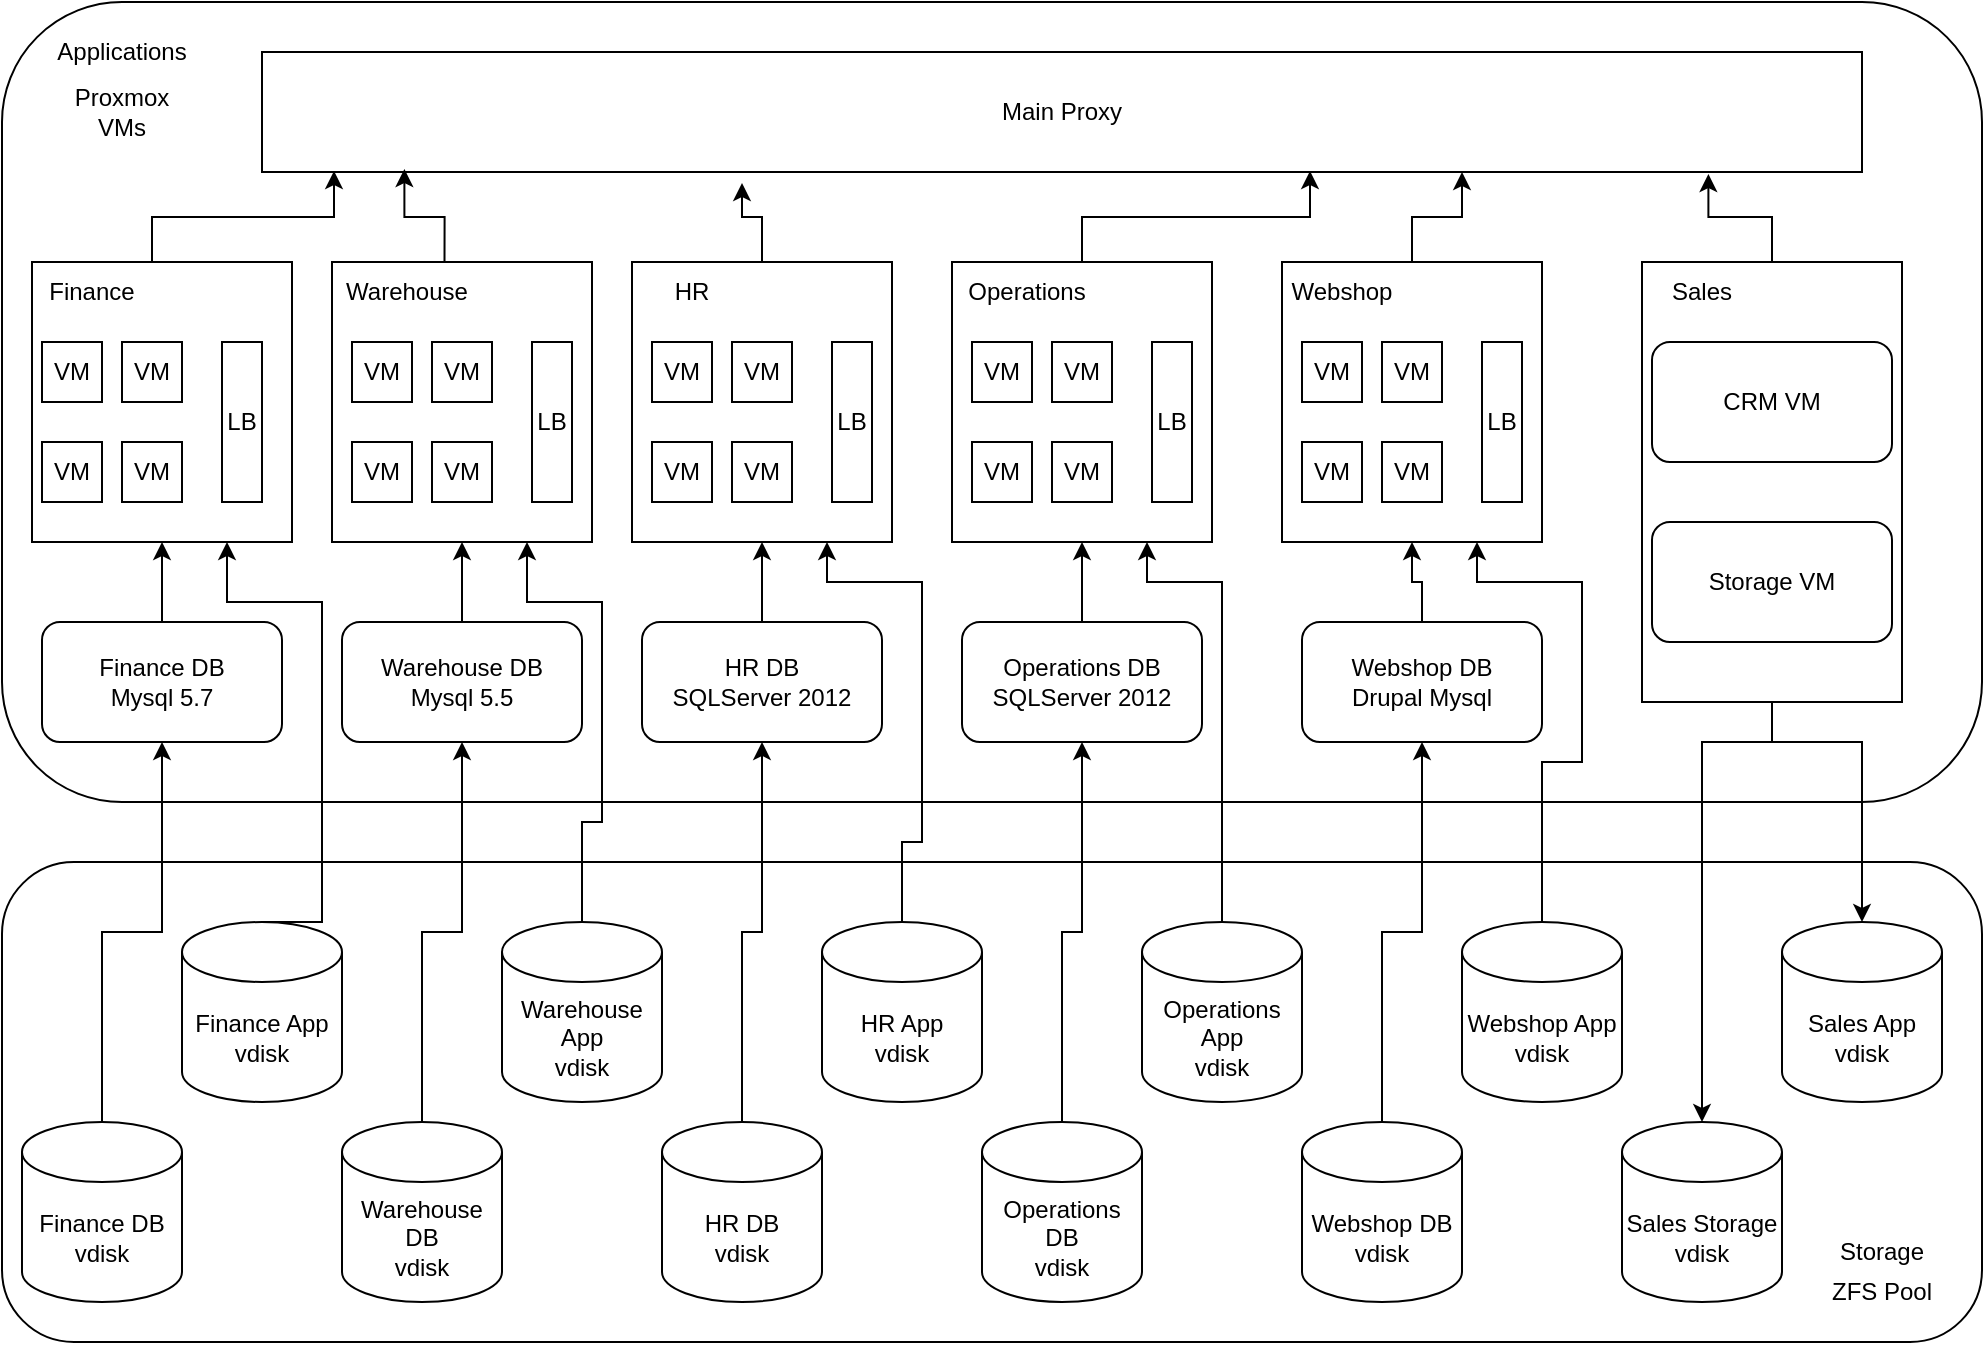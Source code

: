 <mxfile version="24.0.7" type="device" pages="2">
  <diagram name="Page-1" id="fS0u_vAIXK-2yRIz-st2">
    <mxGraphModel dx="1187" dy="769" grid="1" gridSize="10" guides="1" tooltips="1" connect="1" arrows="1" fold="1" page="1" pageScale="1" pageWidth="850" pageHeight="1100" math="0" shadow="0">
      <root>
        <mxCell id="0" />
        <mxCell id="1" parent="0" />
        <mxCell id="TKjSTBalC4a2N75WhCbl-2" value="" style="rounded=1;whiteSpace=wrap;html=1;" vertex="1" parent="1">
          <mxGeometry x="10" y="550" width="990" height="240" as="geometry" />
        </mxCell>
        <mxCell id="TKjSTBalC4a2N75WhCbl-22" value="" style="rounded=1;whiteSpace=wrap;html=1;" vertex="1" parent="1">
          <mxGeometry x="10" y="120" width="990" height="400" as="geometry" />
        </mxCell>
        <mxCell id="TKjSTBalC4a2N75WhCbl-3" value="Storage" style="text;html=1;align=center;verticalAlign=middle;whiteSpace=wrap;rounded=0;" vertex="1" parent="1">
          <mxGeometry x="920" y="730" width="60" height="30" as="geometry" />
        </mxCell>
        <mxCell id="TKjSTBalC4a2N75WhCbl-4" value="ZFS Pool" style="text;html=1;align=center;verticalAlign=middle;whiteSpace=wrap;rounded=0;" vertex="1" parent="1">
          <mxGeometry x="920" y="750" width="60" height="30" as="geometry" />
        </mxCell>
        <mxCell id="TKjSTBalC4a2N75WhCbl-31" style="edgeStyle=orthogonalEdgeStyle;rounded=0;orthogonalLoop=1;jettySize=auto;html=1;exitX=0.5;exitY=0;exitDx=0;exitDy=0;exitPerimeter=0;" edge="1" parent="1" source="TKjSTBalC4a2N75WhCbl-5" target="TKjSTBalC4a2N75WhCbl-26">
          <mxGeometry relative="1" as="geometry" />
        </mxCell>
        <mxCell id="TKjSTBalC4a2N75WhCbl-5" value="Finance DB&lt;br&gt;vdisk" style="shape=cylinder3;whiteSpace=wrap;html=1;boundedLbl=1;backgroundOutline=1;size=15;" vertex="1" parent="1">
          <mxGeometry x="20" y="680" width="80" height="90" as="geometry" />
        </mxCell>
        <mxCell id="TKjSTBalC4a2N75WhCbl-32" style="edgeStyle=orthogonalEdgeStyle;rounded=0;orthogonalLoop=1;jettySize=auto;html=1;exitX=0.5;exitY=0;exitDx=0;exitDy=0;exitPerimeter=0;" edge="1" parent="1" source="TKjSTBalC4a2N75WhCbl-9" target="TKjSTBalC4a2N75WhCbl-27">
          <mxGeometry relative="1" as="geometry" />
        </mxCell>
        <mxCell id="TKjSTBalC4a2N75WhCbl-9" value="Warehouse DB&lt;br&gt;vdisk" style="shape=cylinder3;whiteSpace=wrap;html=1;boundedLbl=1;backgroundOutline=1;size=15;" vertex="1" parent="1">
          <mxGeometry x="180" y="680" width="80" height="90" as="geometry" />
        </mxCell>
        <mxCell id="TKjSTBalC4a2N75WhCbl-33" style="edgeStyle=orthogonalEdgeStyle;rounded=0;orthogonalLoop=1;jettySize=auto;html=1;exitX=0.5;exitY=0;exitDx=0;exitDy=0;exitPerimeter=0;" edge="1" parent="1" source="TKjSTBalC4a2N75WhCbl-10" target="TKjSTBalC4a2N75WhCbl-28">
          <mxGeometry relative="1" as="geometry" />
        </mxCell>
        <mxCell id="TKjSTBalC4a2N75WhCbl-10" value="HR DB&lt;br&gt;vdisk" style="shape=cylinder3;whiteSpace=wrap;html=1;boundedLbl=1;backgroundOutline=1;size=15;" vertex="1" parent="1">
          <mxGeometry x="340" y="680" width="80" height="90" as="geometry" />
        </mxCell>
        <mxCell id="TKjSTBalC4a2N75WhCbl-34" style="edgeStyle=orthogonalEdgeStyle;rounded=0;orthogonalLoop=1;jettySize=auto;html=1;exitX=0.5;exitY=0;exitDx=0;exitDy=0;exitPerimeter=0;" edge="1" parent="1" source="TKjSTBalC4a2N75WhCbl-11" target="TKjSTBalC4a2N75WhCbl-29">
          <mxGeometry relative="1" as="geometry" />
        </mxCell>
        <mxCell id="TKjSTBalC4a2N75WhCbl-11" value="Operations DB&lt;br&gt;vdisk" style="shape=cylinder3;whiteSpace=wrap;html=1;boundedLbl=1;backgroundOutline=1;size=15;" vertex="1" parent="1">
          <mxGeometry x="500" y="680" width="80" height="90" as="geometry" />
        </mxCell>
        <mxCell id="TKjSTBalC4a2N75WhCbl-35" style="edgeStyle=orthogonalEdgeStyle;rounded=0;orthogonalLoop=1;jettySize=auto;html=1;exitX=0.5;exitY=0;exitDx=0;exitDy=0;exitPerimeter=0;" edge="1" parent="1" source="TKjSTBalC4a2N75WhCbl-12" target="TKjSTBalC4a2N75WhCbl-30">
          <mxGeometry relative="1" as="geometry" />
        </mxCell>
        <mxCell id="TKjSTBalC4a2N75WhCbl-12" value="Webshop DB&lt;br&gt;vdisk" style="shape=cylinder3;whiteSpace=wrap;html=1;boundedLbl=1;backgroundOutline=1;size=15;" vertex="1" parent="1">
          <mxGeometry x="660" y="680" width="80" height="90" as="geometry" />
        </mxCell>
        <mxCell id="TKjSTBalC4a2N75WhCbl-62" style="edgeStyle=orthogonalEdgeStyle;rounded=0;orthogonalLoop=1;jettySize=auto;html=1;entryX=0.75;entryY=1;entryDx=0;entryDy=0;exitX=0.5;exitY=0;exitDx=0;exitDy=0;exitPerimeter=0;" edge="1" parent="1" source="TKjSTBalC4a2N75WhCbl-17" target="TKjSTBalC4a2N75WhCbl-40">
          <mxGeometry relative="1" as="geometry">
            <Array as="points">
              <mxPoint x="170" y="580" />
              <mxPoint x="170" y="420" />
              <mxPoint x="123" y="420" />
            </Array>
          </mxGeometry>
        </mxCell>
        <mxCell id="TKjSTBalC4a2N75WhCbl-17" value="Finance App&lt;br&gt;vdisk" style="shape=cylinder3;whiteSpace=wrap;html=1;boundedLbl=1;backgroundOutline=1;size=15;" vertex="1" parent="1">
          <mxGeometry x="100" y="580" width="80" height="90" as="geometry" />
        </mxCell>
        <mxCell id="TKjSTBalC4a2N75WhCbl-63" style="edgeStyle=orthogonalEdgeStyle;rounded=0;orthogonalLoop=1;jettySize=auto;html=1;entryX=0.75;entryY=1;entryDx=0;entryDy=0;" edge="1" parent="1" source="TKjSTBalC4a2N75WhCbl-18" target="TKjSTBalC4a2N75WhCbl-41">
          <mxGeometry relative="1" as="geometry">
            <Array as="points">
              <mxPoint x="300" y="530" />
              <mxPoint x="310" y="530" />
              <mxPoint x="310" y="420" />
              <mxPoint x="273" y="420" />
            </Array>
          </mxGeometry>
        </mxCell>
        <mxCell id="TKjSTBalC4a2N75WhCbl-18" value="Warehouse App&lt;br&gt;vdisk" style="shape=cylinder3;whiteSpace=wrap;html=1;boundedLbl=1;backgroundOutline=1;size=15;" vertex="1" parent="1">
          <mxGeometry x="260" y="580" width="80" height="90" as="geometry" />
        </mxCell>
        <mxCell id="TKjSTBalC4a2N75WhCbl-64" style="edgeStyle=orthogonalEdgeStyle;rounded=0;orthogonalLoop=1;jettySize=auto;html=1;entryX=0.75;entryY=1;entryDx=0;entryDy=0;" edge="1" parent="1" source="TKjSTBalC4a2N75WhCbl-19" target="TKjSTBalC4a2N75WhCbl-42">
          <mxGeometry relative="1" as="geometry">
            <Array as="points">
              <mxPoint x="460" y="540" />
              <mxPoint x="470" y="540" />
              <mxPoint x="470" y="410" />
              <mxPoint x="423" y="410" />
            </Array>
          </mxGeometry>
        </mxCell>
        <mxCell id="TKjSTBalC4a2N75WhCbl-19" value="HR App&lt;br&gt;vdisk" style="shape=cylinder3;whiteSpace=wrap;html=1;boundedLbl=1;backgroundOutline=1;size=15;" vertex="1" parent="1">
          <mxGeometry x="420" y="580" width="80" height="90" as="geometry" />
        </mxCell>
        <mxCell id="TKjSTBalC4a2N75WhCbl-65" style="edgeStyle=orthogonalEdgeStyle;rounded=0;orthogonalLoop=1;jettySize=auto;html=1;entryX=0.75;entryY=1;entryDx=0;entryDy=0;" edge="1" parent="1" source="TKjSTBalC4a2N75WhCbl-20" target="TKjSTBalC4a2N75WhCbl-43">
          <mxGeometry relative="1" as="geometry">
            <Array as="points">
              <mxPoint x="620" y="410" />
              <mxPoint x="583" y="410" />
            </Array>
          </mxGeometry>
        </mxCell>
        <mxCell id="TKjSTBalC4a2N75WhCbl-20" value="Operations App&lt;br&gt;vdisk" style="shape=cylinder3;whiteSpace=wrap;html=1;boundedLbl=1;backgroundOutline=1;size=15;" vertex="1" parent="1">
          <mxGeometry x="580" y="580" width="80" height="90" as="geometry" />
        </mxCell>
        <mxCell id="TKjSTBalC4a2N75WhCbl-66" style="edgeStyle=orthogonalEdgeStyle;rounded=0;orthogonalLoop=1;jettySize=auto;html=1;entryX=0.75;entryY=1;entryDx=0;entryDy=0;" edge="1" parent="1" source="TKjSTBalC4a2N75WhCbl-21" target="TKjSTBalC4a2N75WhCbl-44">
          <mxGeometry relative="1" as="geometry">
            <Array as="points">
              <mxPoint x="780" y="500" />
              <mxPoint x="800" y="500" />
              <mxPoint x="800" y="410" />
              <mxPoint x="748" y="410" />
            </Array>
          </mxGeometry>
        </mxCell>
        <mxCell id="TKjSTBalC4a2N75WhCbl-21" value="Webshop App&lt;br&gt;vdisk" style="shape=cylinder3;whiteSpace=wrap;html=1;boundedLbl=1;backgroundOutline=1;size=15;" vertex="1" parent="1">
          <mxGeometry x="740" y="580" width="80" height="90" as="geometry" />
        </mxCell>
        <mxCell id="TKjSTBalC4a2N75WhCbl-23" value="Applications" style="text;html=1;align=center;verticalAlign=middle;whiteSpace=wrap;rounded=0;" vertex="1" parent="1">
          <mxGeometry x="40" y="130" width="60" height="30" as="geometry" />
        </mxCell>
        <mxCell id="TKjSTBalC4a2N75WhCbl-24" value="Proxmox VMs" style="text;html=1;align=center;verticalAlign=middle;whiteSpace=wrap;rounded=0;" vertex="1" parent="1">
          <mxGeometry x="40" y="160" width="60" height="30" as="geometry" />
        </mxCell>
        <mxCell id="TKjSTBalC4a2N75WhCbl-57" style="edgeStyle=orthogonalEdgeStyle;rounded=0;orthogonalLoop=1;jettySize=auto;html=1;" edge="1" parent="1" source="TKjSTBalC4a2N75WhCbl-26" target="TKjSTBalC4a2N75WhCbl-40">
          <mxGeometry relative="1" as="geometry" />
        </mxCell>
        <mxCell id="TKjSTBalC4a2N75WhCbl-26" value="Finance DB&lt;br&gt;Mysql 5.7" style="rounded=1;whiteSpace=wrap;html=1;" vertex="1" parent="1">
          <mxGeometry x="30" y="430" width="120" height="60" as="geometry" />
        </mxCell>
        <mxCell id="TKjSTBalC4a2N75WhCbl-58" style="edgeStyle=orthogonalEdgeStyle;rounded=0;orthogonalLoop=1;jettySize=auto;html=1;" edge="1" parent="1" source="TKjSTBalC4a2N75WhCbl-27" target="TKjSTBalC4a2N75WhCbl-41">
          <mxGeometry relative="1" as="geometry" />
        </mxCell>
        <mxCell id="TKjSTBalC4a2N75WhCbl-27" value="Warehouse DB&lt;br&gt;Mysql 5.5" style="rounded=1;whiteSpace=wrap;html=1;" vertex="1" parent="1">
          <mxGeometry x="180" y="430" width="120" height="60" as="geometry" />
        </mxCell>
        <mxCell id="TKjSTBalC4a2N75WhCbl-59" style="edgeStyle=orthogonalEdgeStyle;rounded=0;orthogonalLoop=1;jettySize=auto;html=1;entryX=0.5;entryY=1;entryDx=0;entryDy=0;" edge="1" parent="1" source="TKjSTBalC4a2N75WhCbl-28" target="TKjSTBalC4a2N75WhCbl-42">
          <mxGeometry relative="1" as="geometry" />
        </mxCell>
        <mxCell id="TKjSTBalC4a2N75WhCbl-28" value="HR DB&lt;br&gt;SQLServer 2012" style="rounded=1;whiteSpace=wrap;html=1;" vertex="1" parent="1">
          <mxGeometry x="330" y="430" width="120" height="60" as="geometry" />
        </mxCell>
        <mxCell id="TKjSTBalC4a2N75WhCbl-60" style="edgeStyle=orthogonalEdgeStyle;rounded=0;orthogonalLoop=1;jettySize=auto;html=1;entryX=0.5;entryY=1;entryDx=0;entryDy=0;" edge="1" parent="1" source="TKjSTBalC4a2N75WhCbl-29" target="TKjSTBalC4a2N75WhCbl-43">
          <mxGeometry relative="1" as="geometry" />
        </mxCell>
        <mxCell id="TKjSTBalC4a2N75WhCbl-29" value="Operations DB&lt;br&gt;SQLServer 2012" style="rounded=1;whiteSpace=wrap;html=1;" vertex="1" parent="1">
          <mxGeometry x="490" y="430" width="120" height="60" as="geometry" />
        </mxCell>
        <mxCell id="TKjSTBalC4a2N75WhCbl-61" style="edgeStyle=orthogonalEdgeStyle;rounded=0;orthogonalLoop=1;jettySize=auto;html=1;" edge="1" parent="1" source="TKjSTBalC4a2N75WhCbl-30" target="TKjSTBalC4a2N75WhCbl-44">
          <mxGeometry relative="1" as="geometry" />
        </mxCell>
        <mxCell id="TKjSTBalC4a2N75WhCbl-30" value="Webshop DB&lt;br&gt;Drupal Mysql" style="rounded=1;whiteSpace=wrap;html=1;" vertex="1" parent="1">
          <mxGeometry x="660" y="430" width="120" height="60" as="geometry" />
        </mxCell>
        <mxCell id="TKjSTBalC4a2N75WhCbl-40" value="" style="rounded=0;whiteSpace=wrap;html=1;" vertex="1" parent="1">
          <mxGeometry x="25" y="250" width="130" height="140" as="geometry" />
        </mxCell>
        <mxCell id="TKjSTBalC4a2N75WhCbl-41" value="" style="rounded=0;whiteSpace=wrap;html=1;" vertex="1" parent="1">
          <mxGeometry x="175" y="250" width="130" height="140" as="geometry" />
        </mxCell>
        <mxCell id="TKjSTBalC4a2N75WhCbl-42" value="" style="rounded=0;whiteSpace=wrap;html=1;" vertex="1" parent="1">
          <mxGeometry x="325" y="250" width="130" height="140" as="geometry" />
        </mxCell>
        <mxCell id="TKjSTBalC4a2N75WhCbl-43" value="" style="rounded=0;whiteSpace=wrap;html=1;" vertex="1" parent="1">
          <mxGeometry x="485" y="250" width="130" height="140" as="geometry" />
        </mxCell>
        <mxCell id="TKjSTBalC4a2N75WhCbl-44" value="" style="rounded=0;whiteSpace=wrap;html=1;" vertex="1" parent="1">
          <mxGeometry x="650" y="250" width="130" height="140" as="geometry" />
        </mxCell>
        <mxCell id="TKjSTBalC4a2N75WhCbl-45" value="Main Proxy" style="rounded=0;whiteSpace=wrap;html=1;" vertex="1" parent="1">
          <mxGeometry x="140" y="145" width="800" height="60" as="geometry" />
        </mxCell>
        <mxCell id="TKjSTBalC4a2N75WhCbl-46" value="Finance" style="text;html=1;align=center;verticalAlign=middle;whiteSpace=wrap;rounded=0;" vertex="1" parent="1">
          <mxGeometry x="25" y="250" width="60" height="30" as="geometry" />
        </mxCell>
        <mxCell id="TKjSTBalC4a2N75WhCbl-47" value="Warehouse" style="text;html=1;align=center;verticalAlign=middle;whiteSpace=wrap;rounded=0;" vertex="1" parent="1">
          <mxGeometry x="175" y="250" width="75" height="30" as="geometry" />
        </mxCell>
        <mxCell id="TKjSTBalC4a2N75WhCbl-48" value="HR" style="text;html=1;align=center;verticalAlign=middle;whiteSpace=wrap;rounded=0;" vertex="1" parent="1">
          <mxGeometry x="325" y="250" width="60" height="30" as="geometry" />
        </mxCell>
        <mxCell id="TKjSTBalC4a2N75WhCbl-49" value="Operations" style="text;html=1;align=center;verticalAlign=middle;whiteSpace=wrap;rounded=0;" vertex="1" parent="1">
          <mxGeometry x="485" y="250" width="75" height="30" as="geometry" />
        </mxCell>
        <mxCell id="TKjSTBalC4a2N75WhCbl-50" value="Webshop" style="text;html=1;align=center;verticalAlign=middle;whiteSpace=wrap;rounded=0;" vertex="1" parent="1">
          <mxGeometry x="650" y="250" width="60" height="30" as="geometry" />
        </mxCell>
        <mxCell id="TKjSTBalC4a2N75WhCbl-52" style="edgeStyle=orthogonalEdgeStyle;rounded=0;orthogonalLoop=1;jettySize=auto;html=1;exitX=1;exitY=0;exitDx=0;exitDy=0;entryX=0.045;entryY=0.992;entryDx=0;entryDy=0;entryPerimeter=0;" edge="1" parent="1" source="TKjSTBalC4a2N75WhCbl-46" target="TKjSTBalC4a2N75WhCbl-45">
          <mxGeometry relative="1" as="geometry" />
        </mxCell>
        <mxCell id="TKjSTBalC4a2N75WhCbl-53" style="edgeStyle=orthogonalEdgeStyle;rounded=0;orthogonalLoop=1;jettySize=auto;html=1;exitX=0.75;exitY=0;exitDx=0;exitDy=0;entryX=0.089;entryY=0.975;entryDx=0;entryDy=0;entryPerimeter=0;" edge="1" parent="1" source="TKjSTBalC4a2N75WhCbl-47" target="TKjSTBalC4a2N75WhCbl-45">
          <mxGeometry relative="1" as="geometry" />
        </mxCell>
        <mxCell id="TKjSTBalC4a2N75WhCbl-54" style="edgeStyle=orthogonalEdgeStyle;rounded=0;orthogonalLoop=1;jettySize=auto;html=1;entryX=0.3;entryY=1.092;entryDx=0;entryDy=0;entryPerimeter=0;" edge="1" parent="1" source="TKjSTBalC4a2N75WhCbl-42" target="TKjSTBalC4a2N75WhCbl-45">
          <mxGeometry relative="1" as="geometry" />
        </mxCell>
        <mxCell id="TKjSTBalC4a2N75WhCbl-55" style="edgeStyle=orthogonalEdgeStyle;rounded=0;orthogonalLoop=1;jettySize=auto;html=1;entryX=0.655;entryY=0.992;entryDx=0;entryDy=0;entryPerimeter=0;" edge="1" parent="1" source="TKjSTBalC4a2N75WhCbl-43" target="TKjSTBalC4a2N75WhCbl-45">
          <mxGeometry relative="1" as="geometry" />
        </mxCell>
        <mxCell id="TKjSTBalC4a2N75WhCbl-56" style="edgeStyle=orthogonalEdgeStyle;rounded=0;orthogonalLoop=1;jettySize=auto;html=1;entryX=0.75;entryY=1;entryDx=0;entryDy=0;" edge="1" parent="1" source="TKjSTBalC4a2N75WhCbl-44" target="TKjSTBalC4a2N75WhCbl-45">
          <mxGeometry relative="1" as="geometry" />
        </mxCell>
        <mxCell id="TKjSTBalC4a2N75WhCbl-67" value="VM" style="rounded=0;whiteSpace=wrap;html=1;" vertex="1" parent="1">
          <mxGeometry x="30" y="290" width="30" height="30" as="geometry" />
        </mxCell>
        <mxCell id="TKjSTBalC4a2N75WhCbl-68" value="VM" style="rounded=0;whiteSpace=wrap;html=1;" vertex="1" parent="1">
          <mxGeometry x="70" y="290" width="30" height="30" as="geometry" />
        </mxCell>
        <mxCell id="TKjSTBalC4a2N75WhCbl-69" value="VM" style="rounded=0;whiteSpace=wrap;html=1;" vertex="1" parent="1">
          <mxGeometry x="30" y="340" width="30" height="30" as="geometry" />
        </mxCell>
        <mxCell id="TKjSTBalC4a2N75WhCbl-70" value="VM" style="rounded=0;whiteSpace=wrap;html=1;" vertex="1" parent="1">
          <mxGeometry x="70" y="340" width="30" height="30" as="geometry" />
        </mxCell>
        <mxCell id="TKjSTBalC4a2N75WhCbl-73" value="LB" style="rounded=0;whiteSpace=wrap;html=1;" vertex="1" parent="1">
          <mxGeometry x="120" y="290" width="20" height="80" as="geometry" />
        </mxCell>
        <mxCell id="TKjSTBalC4a2N75WhCbl-74" value="VM" style="rounded=0;whiteSpace=wrap;html=1;" vertex="1" parent="1">
          <mxGeometry x="185" y="290" width="30" height="30" as="geometry" />
        </mxCell>
        <mxCell id="TKjSTBalC4a2N75WhCbl-75" value="VM" style="rounded=0;whiteSpace=wrap;html=1;" vertex="1" parent="1">
          <mxGeometry x="225" y="290" width="30" height="30" as="geometry" />
        </mxCell>
        <mxCell id="TKjSTBalC4a2N75WhCbl-76" value="VM" style="rounded=0;whiteSpace=wrap;html=1;" vertex="1" parent="1">
          <mxGeometry x="225" y="340" width="30" height="30" as="geometry" />
        </mxCell>
        <mxCell id="TKjSTBalC4a2N75WhCbl-77" value="VM" style="rounded=0;whiteSpace=wrap;html=1;" vertex="1" parent="1">
          <mxGeometry x="185" y="340" width="30" height="30" as="geometry" />
        </mxCell>
        <mxCell id="TKjSTBalC4a2N75WhCbl-78" value="LB" style="rounded=0;whiteSpace=wrap;html=1;" vertex="1" parent="1">
          <mxGeometry x="275" y="290" width="20" height="80" as="geometry" />
        </mxCell>
        <mxCell id="TKjSTBalC4a2N75WhCbl-79" value="VM" style="rounded=0;whiteSpace=wrap;html=1;" vertex="1" parent="1">
          <mxGeometry x="335" y="290" width="30" height="30" as="geometry" />
        </mxCell>
        <mxCell id="TKjSTBalC4a2N75WhCbl-80" value="VM" style="rounded=0;whiteSpace=wrap;html=1;" vertex="1" parent="1">
          <mxGeometry x="375" y="290" width="30" height="30" as="geometry" />
        </mxCell>
        <mxCell id="TKjSTBalC4a2N75WhCbl-81" value="VM" style="rounded=0;whiteSpace=wrap;html=1;" vertex="1" parent="1">
          <mxGeometry x="375" y="340" width="30" height="30" as="geometry" />
        </mxCell>
        <mxCell id="TKjSTBalC4a2N75WhCbl-82" value="VM" style="rounded=0;whiteSpace=wrap;html=1;" vertex="1" parent="1">
          <mxGeometry x="335" y="340" width="30" height="30" as="geometry" />
        </mxCell>
        <mxCell id="TKjSTBalC4a2N75WhCbl-83" value="LB" style="rounded=0;whiteSpace=wrap;html=1;" vertex="1" parent="1">
          <mxGeometry x="425" y="290" width="20" height="80" as="geometry" />
        </mxCell>
        <mxCell id="TKjSTBalC4a2N75WhCbl-95" value="VM" style="rounded=0;whiteSpace=wrap;html=1;" vertex="1" parent="1">
          <mxGeometry x="495" y="290" width="30" height="30" as="geometry" />
        </mxCell>
        <mxCell id="TKjSTBalC4a2N75WhCbl-96" value="VM" style="rounded=0;whiteSpace=wrap;html=1;" vertex="1" parent="1">
          <mxGeometry x="535" y="290" width="30" height="30" as="geometry" />
        </mxCell>
        <mxCell id="TKjSTBalC4a2N75WhCbl-97" value="VM" style="rounded=0;whiteSpace=wrap;html=1;" vertex="1" parent="1">
          <mxGeometry x="495" y="340" width="30" height="30" as="geometry" />
        </mxCell>
        <mxCell id="TKjSTBalC4a2N75WhCbl-98" value="VM" style="rounded=0;whiteSpace=wrap;html=1;" vertex="1" parent="1">
          <mxGeometry x="535" y="340" width="30" height="30" as="geometry" />
        </mxCell>
        <mxCell id="TKjSTBalC4a2N75WhCbl-99" value="LB" style="rounded=0;whiteSpace=wrap;html=1;" vertex="1" parent="1">
          <mxGeometry x="585" y="290" width="20" height="80" as="geometry" />
        </mxCell>
        <mxCell id="TKjSTBalC4a2N75WhCbl-100" value="VM" style="rounded=0;whiteSpace=wrap;html=1;" vertex="1" parent="1">
          <mxGeometry x="660" y="290" width="30" height="30" as="geometry" />
        </mxCell>
        <mxCell id="TKjSTBalC4a2N75WhCbl-101" value="VM" style="rounded=0;whiteSpace=wrap;html=1;" vertex="1" parent="1">
          <mxGeometry x="700" y="290" width="30" height="30" as="geometry" />
        </mxCell>
        <mxCell id="TKjSTBalC4a2N75WhCbl-102" value="VM" style="rounded=0;whiteSpace=wrap;html=1;" vertex="1" parent="1">
          <mxGeometry x="660" y="340" width="30" height="30" as="geometry" />
        </mxCell>
        <mxCell id="TKjSTBalC4a2N75WhCbl-103" value="VM" style="rounded=0;whiteSpace=wrap;html=1;" vertex="1" parent="1">
          <mxGeometry x="700" y="340" width="30" height="30" as="geometry" />
        </mxCell>
        <mxCell id="TKjSTBalC4a2N75WhCbl-104" value="LB" style="rounded=0;whiteSpace=wrap;html=1;" vertex="1" parent="1">
          <mxGeometry x="750" y="290" width="20" height="80" as="geometry" />
        </mxCell>
        <mxCell id="4EfPoRDJkqqt4A_m7l-H-1" value="Sales Storage vdisk" style="shape=cylinder3;whiteSpace=wrap;html=1;boundedLbl=1;backgroundOutline=1;size=15;" vertex="1" parent="1">
          <mxGeometry x="820" y="680" width="80" height="90" as="geometry" />
        </mxCell>
        <mxCell id="4EfPoRDJkqqt4A_m7l-H-2" value="Sales App vdisk" style="shape=cylinder3;whiteSpace=wrap;html=1;boundedLbl=1;backgroundOutline=1;size=15;" vertex="1" parent="1">
          <mxGeometry x="900" y="580" width="80" height="90" as="geometry" />
        </mxCell>
        <mxCell id="4EfPoRDJkqqt4A_m7l-H-10" style="edgeStyle=orthogonalEdgeStyle;rounded=0;orthogonalLoop=1;jettySize=auto;html=1;" edge="1" parent="1" source="4EfPoRDJkqqt4A_m7l-H-4" target="4EfPoRDJkqqt4A_m7l-H-1">
          <mxGeometry relative="1" as="geometry">
            <mxPoint x="895" y="450" as="targetPoint" />
            <Array as="points">
              <mxPoint x="895" y="490" />
              <mxPoint x="860" y="490" />
            </Array>
          </mxGeometry>
        </mxCell>
        <mxCell id="4EfPoRDJkqqt4A_m7l-H-11" style="edgeStyle=orthogonalEdgeStyle;rounded=0;orthogonalLoop=1;jettySize=auto;html=1;exitX=0.75;exitY=1;exitDx=0;exitDy=0;" edge="1" parent="1" source="4EfPoRDJkqqt4A_m7l-H-4" target="4EfPoRDJkqqt4A_m7l-H-2">
          <mxGeometry relative="1" as="geometry">
            <Array as="points">
              <mxPoint x="928" y="390" />
              <mxPoint x="895" y="390" />
              <mxPoint x="895" y="490" />
              <mxPoint x="940" y="490" />
            </Array>
          </mxGeometry>
        </mxCell>
        <mxCell id="4EfPoRDJkqqt4A_m7l-H-4" value="" style="rounded=0;whiteSpace=wrap;html=1;" vertex="1" parent="1">
          <mxGeometry x="830" y="250" width="130" height="220" as="geometry" />
        </mxCell>
        <mxCell id="4EfPoRDJkqqt4A_m7l-H-7" value="Sales" style="text;html=1;align=center;verticalAlign=middle;whiteSpace=wrap;rounded=0;" vertex="1" parent="1">
          <mxGeometry x="830" y="250" width="60" height="30" as="geometry" />
        </mxCell>
        <mxCell id="4EfPoRDJkqqt4A_m7l-H-8" style="edgeStyle=orthogonalEdgeStyle;rounded=0;orthogonalLoop=1;jettySize=auto;html=1;entryX=0.904;entryY=1.017;entryDx=0;entryDy=0;entryPerimeter=0;" edge="1" parent="1" source="4EfPoRDJkqqt4A_m7l-H-4" target="TKjSTBalC4a2N75WhCbl-45">
          <mxGeometry relative="1" as="geometry" />
        </mxCell>
        <mxCell id="4EfPoRDJkqqt4A_m7l-H-12" value="CRM VM" style="rounded=1;whiteSpace=wrap;html=1;" vertex="1" parent="1">
          <mxGeometry x="835" y="290" width="120" height="60" as="geometry" />
        </mxCell>
        <mxCell id="4EfPoRDJkqqt4A_m7l-H-13" value="Storage VM" style="rounded=1;whiteSpace=wrap;html=1;" vertex="1" parent="1">
          <mxGeometry x="835" y="380" width="120" height="60" as="geometry" />
        </mxCell>
      </root>
    </mxGraphModel>
  </diagram>
  <diagram id="P3E7ZxUSHNVYunHsMfbk" name="Page-2">
    <mxGraphModel dx="2546" dy="2199" grid="1" gridSize="10" guides="1" tooltips="1" connect="1" arrows="1" fold="1" page="1" pageScale="1" pageWidth="850" pageHeight="1100" math="0" shadow="0">
      <root>
        <mxCell id="0" />
        <mxCell id="1" parent="0" />
        <mxCell id="uESMFhNSTHtkAVVDIC2C-123" value="" style="group" vertex="1" connectable="0" parent="1">
          <mxGeometry x="890" y="-140" width="150" height="340" as="geometry" />
        </mxCell>
        <mxCell id="uESMFhNSTHtkAVVDIC2C-124" value="" style="rounded=0;whiteSpace=wrap;html=1;" vertex="1" parent="uESMFhNSTHtkAVVDIC2C-123">
          <mxGeometry y="60" width="150" height="280" as="geometry" />
        </mxCell>
        <mxCell id="uESMFhNSTHtkAVVDIC2C-125" value="VLAN7" style="text;html=1;align=center;verticalAlign=middle;whiteSpace=wrap;rounded=0;" vertex="1" parent="uESMFhNSTHtkAVVDIC2C-123">
          <mxGeometry y="310.001" width="60" height="16.909" as="geometry" />
        </mxCell>
        <mxCell id="uESMFhNSTHtkAVVDIC2C-122" value="Webshop App&lt;div&gt;&lt;br&gt;&lt;/div&gt;" style="rounded=1;whiteSpace=wrap;html=1;" vertex="1" parent="uESMFhNSTHtkAVVDIC2C-123">
          <mxGeometry x="15" y="250" width="120" height="60" as="geometry" />
        </mxCell>
        <mxCell id="uESMFhNSTHtkAVVDIC2C-72" value="" style="rounded=0;whiteSpace=wrap;html=1;" vertex="1" parent="1">
          <mxGeometry x="85" y="-280" width="150" height="460.0" as="geometry" />
        </mxCell>
        <mxCell id="uESMFhNSTHtkAVVDIC2C-88" value="" style="group" vertex="1" connectable="0" parent="1">
          <mxGeometry x="730" y="-280" width="150" height="340" as="geometry" />
        </mxCell>
        <mxCell id="uESMFhNSTHtkAVVDIC2C-89" value="" style="rounded=0;whiteSpace=wrap;html=1;" vertex="1" parent="uESMFhNSTHtkAVVDIC2C-88">
          <mxGeometry width="150" height="340" as="geometry" />
        </mxCell>
        <mxCell id="uESMFhNSTHtkAVVDIC2C-90" value="VLAN6" style="text;html=1;align=center;verticalAlign=middle;whiteSpace=wrap;rounded=0;" vertex="1" parent="uESMFhNSTHtkAVVDIC2C-88">
          <mxGeometry y="310.001" width="60" height="16.909" as="geometry" />
        </mxCell>
        <mxCell id="uESMFhNSTHtkAVVDIC2C-85" value="" style="group" vertex="1" connectable="0" parent="1">
          <mxGeometry x="570" y="-280" width="150" height="460" as="geometry" />
        </mxCell>
        <mxCell id="uESMFhNSTHtkAVVDIC2C-86" value="" style="rounded=0;whiteSpace=wrap;html=1;" vertex="1" parent="uESMFhNSTHtkAVVDIC2C-85">
          <mxGeometry width="150" height="460.0" as="geometry" />
        </mxCell>
        <mxCell id="uESMFhNSTHtkAVVDIC2C-87" value="VLAN5" style="text;html=1;align=center;verticalAlign=middle;whiteSpace=wrap;rounded=0;" vertex="1" parent="uESMFhNSTHtkAVVDIC2C-85">
          <mxGeometry y="434.909" width="60" height="25.091" as="geometry" />
        </mxCell>
        <mxCell id="uESMFhNSTHtkAVVDIC2C-117" value="Operations APP" style="rounded=1;whiteSpace=wrap;html=1;" vertex="1" parent="uESMFhNSTHtkAVVDIC2C-85">
          <mxGeometry x="15" y="350" width="120" height="60" as="geometry" />
        </mxCell>
        <mxCell id="uESMFhNSTHtkAVVDIC2C-82" value="" style="group" vertex="1" connectable="0" parent="1">
          <mxGeometry x="410" y="-280" width="150" height="460" as="geometry" />
        </mxCell>
        <mxCell id="uESMFhNSTHtkAVVDIC2C-83" value="" style="rounded=0;whiteSpace=wrap;html=1;" vertex="1" parent="uESMFhNSTHtkAVVDIC2C-82">
          <mxGeometry width="150" height="460.0" as="geometry" />
        </mxCell>
        <mxCell id="uESMFhNSTHtkAVVDIC2C-84" value="VLAN4" style="text;html=1;align=center;verticalAlign=middle;whiteSpace=wrap;rounded=0;" vertex="1" parent="uESMFhNSTHtkAVVDIC2C-82">
          <mxGeometry y="434.909" width="60" height="25.091" as="geometry" />
        </mxCell>
        <mxCell id="uESMFhNSTHtkAVVDIC2C-118" value="CRM" style="rounded=1;whiteSpace=wrap;html=1;" vertex="1" parent="uESMFhNSTHtkAVVDIC2C-82">
          <mxGeometry x="15" y="350" width="120" height="60" as="geometry" />
        </mxCell>
        <mxCell id="uESMFhNSTHtkAVVDIC2C-76" value="" style="group" vertex="1" connectable="0" parent="1">
          <mxGeometry x="245" y="-280" width="150" height="460" as="geometry" />
        </mxCell>
        <mxCell id="uESMFhNSTHtkAVVDIC2C-77" value="" style="rounded=0;whiteSpace=wrap;html=1;" vertex="1" parent="uESMFhNSTHtkAVVDIC2C-76">
          <mxGeometry width="150" height="460.0" as="geometry" />
        </mxCell>
        <mxCell id="uESMFhNSTHtkAVVDIC2C-78" value="VLAN3" style="text;html=1;align=center;verticalAlign=middle;whiteSpace=wrap;rounded=0;" vertex="1" parent="uESMFhNSTHtkAVVDIC2C-76">
          <mxGeometry y="434.909" width="60" height="25.091" as="geometry" />
        </mxCell>
        <mxCell id="uESMFhNSTHtkAVVDIC2C-96" value="" style="group" vertex="1" connectable="0" parent="1">
          <mxGeometry x="-90" y="-280" width="155" height="460" as="geometry" />
        </mxCell>
        <mxCell id="uESMFhNSTHtkAVVDIC2C-63" value="" style="rounded=0;whiteSpace=wrap;html=1;" vertex="1" parent="uESMFhNSTHtkAVVDIC2C-96">
          <mxGeometry x="5" width="150" height="460.0" as="geometry" />
        </mxCell>
        <mxCell id="uESMFhNSTHtkAVVDIC2C-73" value="VLAN1" style="text;html=1;align=center;verticalAlign=middle;whiteSpace=wrap;rounded=0;" vertex="1" parent="uESMFhNSTHtkAVVDIC2C-96">
          <mxGeometry y="434.909" width="60" height="25.091" as="geometry" />
        </mxCell>
        <mxCell id="uESMFhNSTHtkAVVDIC2C-18" style="edgeStyle=orthogonalEdgeStyle;rounded=0;orthogonalLoop=1;jettySize=auto;html=1;entryX=0.5;entryY=1;entryDx=0;entryDy=0;" edge="1" parent="1" source="uESMFhNSTHtkAVVDIC2C-1" target="uESMFhNSTHtkAVVDIC2C-2">
          <mxGeometry relative="1" as="geometry" />
        </mxCell>
        <mxCell id="uESMFhNSTHtkAVVDIC2C-1" value="Main Proxy" style="rounded=0;whiteSpace=wrap;html=1;" vertex="1" parent="1">
          <mxGeometry x="-80" y="-50" width="1100" height="60" as="geometry" />
        </mxCell>
        <mxCell id="uESMFhNSTHtkAVVDIC2C-2" value="Firewall" style="rounded=0;whiteSpace=wrap;html=1;" vertex="1" parent="1">
          <mxGeometry x="-80" y="-160" width="1100" height="60" as="geometry" />
        </mxCell>
        <mxCell id="uESMFhNSTHtkAVVDIC2C-49" value="Finance Clients" style="rounded=1;whiteSpace=wrap;html=1;" vertex="1" parent="1">
          <mxGeometry x="-70" y="-250" width="120" height="60" as="geometry" />
        </mxCell>
        <mxCell id="uESMFhNSTHtkAVVDIC2C-50" value="HR Clients" style="rounded=1;whiteSpace=wrap;html=1;" vertex="1" parent="1">
          <mxGeometry x="100" y="-250" width="120" height="60" as="geometry" />
        </mxCell>
        <mxCell id="uESMFhNSTHtkAVVDIC2C-51" value="Sales Clients" style="rounded=1;whiteSpace=wrap;html=1;" vertex="1" parent="1">
          <mxGeometry x="425" y="-250" width="120" height="60" as="geometry" />
        </mxCell>
        <mxCell id="uESMFhNSTHtkAVVDIC2C-52" value="Warehouse Clients" style="rounded=1;whiteSpace=wrap;html=1;" vertex="1" parent="1">
          <mxGeometry x="260" y="-250" width="120" height="60" as="geometry" />
        </mxCell>
        <mxCell id="uESMFhNSTHtkAVVDIC2C-53" value="Operations Clients" style="rounded=1;whiteSpace=wrap;html=1;" vertex="1" parent="1">
          <mxGeometry x="590" y="-250" width="120" height="60" as="geometry" />
        </mxCell>
        <mxCell id="uESMFhNSTHtkAVVDIC2C-54" value="Customer Service Clients" style="rounded=1;whiteSpace=wrap;html=1;" vertex="1" parent="1">
          <mxGeometry x="740" y="-250" width="120" height="60" as="geometry" />
        </mxCell>
        <mxCell id="uESMFhNSTHtkAVVDIC2C-94" style="edgeStyle=orthogonalEdgeStyle;rounded=0;orthogonalLoop=1;jettySize=auto;html=1;entryX=0.5;entryY=0;entryDx=0;entryDy=0;" edge="1" parent="1" source="uESMFhNSTHtkAVVDIC2C-55" target="uESMFhNSTHtkAVVDIC2C-91">
          <mxGeometry relative="1" as="geometry" />
        </mxCell>
        <mxCell id="uESMFhNSTHtkAVVDIC2C-55" value="Internet" style="ellipse;shape=cloud;whiteSpace=wrap;html=1;" vertex="1" parent="1">
          <mxGeometry x="900" y="-400" width="120" height="80" as="geometry" />
        </mxCell>
        <mxCell id="uESMFhNSTHtkAVVDIC2C-56" style="edgeStyle=orthogonalEdgeStyle;rounded=0;orthogonalLoop=1;jettySize=auto;html=1;exitX=0.5;exitY=1;exitDx=0;exitDy=0;entryX=0.062;entryY=0;entryDx=0;entryDy=0;entryPerimeter=0;" edge="1" parent="1" source="uESMFhNSTHtkAVVDIC2C-49" target="uESMFhNSTHtkAVVDIC2C-2">
          <mxGeometry relative="1" as="geometry" />
        </mxCell>
        <mxCell id="uESMFhNSTHtkAVVDIC2C-57" style="edgeStyle=orthogonalEdgeStyle;rounded=0;orthogonalLoop=1;jettySize=auto;html=1;exitX=0.5;exitY=1;exitDx=0;exitDy=0;entryX=0.219;entryY=-0.067;entryDx=0;entryDy=0;entryPerimeter=0;" edge="1" parent="1" source="uESMFhNSTHtkAVVDIC2C-50" target="uESMFhNSTHtkAVVDIC2C-2">
          <mxGeometry relative="1" as="geometry" />
        </mxCell>
        <mxCell id="uESMFhNSTHtkAVVDIC2C-58" style="edgeStyle=orthogonalEdgeStyle;rounded=0;orthogonalLoop=1;jettySize=auto;html=1;exitX=0.5;exitY=1;exitDx=0;exitDy=0;entryX=0.367;entryY=0;entryDx=0;entryDy=0;entryPerimeter=0;" edge="1" parent="1" source="uESMFhNSTHtkAVVDIC2C-52" target="uESMFhNSTHtkAVVDIC2C-2">
          <mxGeometry relative="1" as="geometry" />
        </mxCell>
        <mxCell id="uESMFhNSTHtkAVVDIC2C-59" style="edgeStyle=orthogonalEdgeStyle;rounded=0;orthogonalLoop=1;jettySize=auto;html=1;exitX=0.5;exitY=1;exitDx=0;exitDy=0;entryX=0.518;entryY=0;entryDx=0;entryDy=0;entryPerimeter=0;" edge="1" parent="1" source="uESMFhNSTHtkAVVDIC2C-51" target="uESMFhNSTHtkAVVDIC2C-2">
          <mxGeometry relative="1" as="geometry" />
        </mxCell>
        <mxCell id="uESMFhNSTHtkAVVDIC2C-60" style="edgeStyle=orthogonalEdgeStyle;rounded=0;orthogonalLoop=1;jettySize=auto;html=1;exitX=0.5;exitY=1;exitDx=0;exitDy=0;entryX=0.67;entryY=0.017;entryDx=0;entryDy=0;entryPerimeter=0;" edge="1" parent="1" source="uESMFhNSTHtkAVVDIC2C-53" target="uESMFhNSTHtkAVVDIC2C-2">
          <mxGeometry relative="1" as="geometry" />
        </mxCell>
        <mxCell id="uESMFhNSTHtkAVVDIC2C-61" style="edgeStyle=orthogonalEdgeStyle;rounded=0;orthogonalLoop=1;jettySize=auto;html=1;exitX=0.5;exitY=1;exitDx=0;exitDy=0;entryX=0.804;entryY=0.017;entryDx=0;entryDy=0;entryPerimeter=0;" edge="1" parent="1" source="uESMFhNSTHtkAVVDIC2C-54" target="uESMFhNSTHtkAVVDIC2C-2">
          <mxGeometry relative="1" as="geometry" />
        </mxCell>
        <mxCell id="uESMFhNSTHtkAVVDIC2C-91" value="Internet Gateway" style="rounded=0;whiteSpace=wrap;html=1;" vertex="1" parent="1">
          <mxGeometry x="900" y="-300" width="120" height="60" as="geometry" />
        </mxCell>
        <mxCell id="uESMFhNSTHtkAVVDIC2C-95" style="edgeStyle=orthogonalEdgeStyle;rounded=0;orthogonalLoop=1;jettySize=auto;html=1;entryX=0.945;entryY=0;entryDx=0;entryDy=0;entryPerimeter=0;" edge="1" parent="1" source="uESMFhNSTHtkAVVDIC2C-91" target="uESMFhNSTHtkAVVDIC2C-2">
          <mxGeometry relative="1" as="geometry" />
        </mxCell>
        <mxCell id="uESMFhNSTHtkAVVDIC2C-74" value="VLAN2" style="text;html=1;align=center;verticalAlign=middle;whiteSpace=wrap;rounded=0;" vertex="1" parent="1">
          <mxGeometry x="85" y="154.909" width="60" height="25.091" as="geometry" />
        </mxCell>
        <mxCell id="uESMFhNSTHtkAVVDIC2C-128" style="edgeStyle=orthogonalEdgeStyle;rounded=0;orthogonalLoop=1;jettySize=auto;html=1;entryX=0;entryY=0.5;entryDx=0;entryDy=0;" edge="1" parent="1" source="uESMFhNSTHtkAVVDIC2C-119" target="uESMFhNSTHtkAVVDIC2C-118">
          <mxGeometry relative="1" as="geometry">
            <Array as="points">
              <mxPoint x="320" y="230" />
              <mxPoint x="403" y="230" />
              <mxPoint x="403" y="100" />
            </Array>
          </mxGeometry>
        </mxCell>
        <mxCell id="uESMFhNSTHtkAVVDIC2C-140" value="Route4" style="edgeLabel;html=1;align=center;verticalAlign=middle;resizable=0;points=[];" vertex="1" connectable="0" parent="uESMFhNSTHtkAVVDIC2C-128">
          <mxGeometry x="-0.317" y="-1" relative="1" as="geometry">
            <mxPoint x="16" as="offset" />
          </mxGeometry>
        </mxCell>
        <mxCell id="uESMFhNSTHtkAVVDIC2C-129" style="edgeStyle=orthogonalEdgeStyle;rounded=0;orthogonalLoop=1;jettySize=auto;html=1;exitX=0.5;exitY=1;exitDx=0;exitDy=0;entryX=0.5;entryY=0;entryDx=0;entryDy=0;" edge="1" parent="1" source="uESMFhNSTHtkAVVDIC2C-119" target="uESMFhNSTHtkAVVDIC2C-117">
          <mxGeometry relative="1" as="geometry">
            <Array as="points">
              <mxPoint x="320" y="40" />
              <mxPoint x="645" y="40" />
            </Array>
          </mxGeometry>
        </mxCell>
        <mxCell id="uESMFhNSTHtkAVVDIC2C-139" value="Route3" style="edgeLabel;html=1;align=center;verticalAlign=middle;resizable=0;points=[];" vertex="1" connectable="0" parent="uESMFhNSTHtkAVVDIC2C-129">
          <mxGeometry x="0.342" relative="1" as="geometry">
            <mxPoint as="offset" />
          </mxGeometry>
        </mxCell>
        <mxCell id="uESMFhNSTHtkAVVDIC2C-119" value="Warehouse APP" style="rounded=1;whiteSpace=wrap;html=1;" vertex="1" parent="1">
          <mxGeometry x="260" y="70" width="120" height="60" as="geometry" />
        </mxCell>
        <mxCell id="uESMFhNSTHtkAVVDIC2C-120" value="HR APP" style="rounded=1;whiteSpace=wrap;html=1;" vertex="1" parent="1">
          <mxGeometry x="100" y="70" width="120" height="60" as="geometry" />
        </mxCell>
        <mxCell id="uESMFhNSTHtkAVVDIC2C-121" value="Finance APP" style="rounded=1;whiteSpace=wrap;html=1;" vertex="1" parent="1">
          <mxGeometry x="-70" y="70" width="120" height="60" as="geometry" />
        </mxCell>
        <mxCell id="uESMFhNSTHtkAVVDIC2C-126" style="edgeStyle=orthogonalEdgeStyle;rounded=0;orthogonalLoop=1;jettySize=auto;html=1;exitX=0;exitY=0.5;exitDx=0;exitDy=0;entryX=0.5;entryY=1;entryDx=0;entryDy=0;" edge="1" parent="1" source="uESMFhNSTHtkAVVDIC2C-122" target="uESMFhNSTHtkAVVDIC2C-118">
          <mxGeometry relative="1" as="geometry">
            <Array as="points">
              <mxPoint x="850" y="140" />
              <mxPoint x="850" y="240" />
              <mxPoint x="485" y="240" />
            </Array>
          </mxGeometry>
        </mxCell>
        <mxCell id="uESMFhNSTHtkAVVDIC2C-137" value="Route1" style="edgeLabel;html=1;align=center;verticalAlign=middle;resizable=0;points=[];" vertex="1" connectable="0" parent="uESMFhNSTHtkAVVDIC2C-126">
          <mxGeometry x="0.034" y="2" relative="1" as="geometry">
            <mxPoint as="offset" />
          </mxGeometry>
        </mxCell>
        <mxCell id="uESMFhNSTHtkAVVDIC2C-127" style="edgeStyle=orthogonalEdgeStyle;rounded=0;orthogonalLoop=1;jettySize=auto;html=1;entryX=0.5;entryY=1;entryDx=0;entryDy=0;" edge="1" parent="1" source="uESMFhNSTHtkAVVDIC2C-117" target="uESMFhNSTHtkAVVDIC2C-118">
          <mxGeometry relative="1" as="geometry">
            <Array as="points">
              <mxPoint x="645" y="210" />
              <mxPoint x="485" y="210" />
            </Array>
          </mxGeometry>
        </mxCell>
        <mxCell id="uESMFhNSTHtkAVVDIC2C-138" value="Route2" style="edgeLabel;html=1;align=center;verticalAlign=middle;resizable=0;points=[];" vertex="1" connectable="0" parent="uESMFhNSTHtkAVVDIC2C-127">
          <mxGeometry x="-0.082" relative="1" as="geometry">
            <mxPoint as="offset" />
          </mxGeometry>
        </mxCell>
        <mxCell id="uESMFhNSTHtkAVVDIC2C-131" style="edgeStyle=orthogonalEdgeStyle;rounded=0;orthogonalLoop=1;jettySize=auto;html=1;entryX=0.064;entryY=0.966;entryDx=0;entryDy=0;entryPerimeter=0;" edge="1" parent="1" source="uESMFhNSTHtkAVVDIC2C-121" target="uESMFhNSTHtkAVVDIC2C-1">
          <mxGeometry relative="1" as="geometry" />
        </mxCell>
        <mxCell id="uESMFhNSTHtkAVVDIC2C-132" style="edgeStyle=orthogonalEdgeStyle;rounded=0;orthogonalLoop=1;jettySize=auto;html=1;entryX=0.218;entryY=1;entryDx=0;entryDy=0;entryPerimeter=0;" edge="1" parent="1" source="uESMFhNSTHtkAVVDIC2C-120" target="uESMFhNSTHtkAVVDIC2C-1">
          <mxGeometry relative="1" as="geometry" />
        </mxCell>
        <mxCell id="uESMFhNSTHtkAVVDIC2C-133" style="edgeStyle=orthogonalEdgeStyle;rounded=0;orthogonalLoop=1;jettySize=auto;html=1;exitX=0.25;exitY=0;exitDx=0;exitDy=0;entryX=0.336;entryY=0.985;entryDx=0;entryDy=0;entryPerimeter=0;" edge="1" parent="1" source="uESMFhNSTHtkAVVDIC2C-119" target="uESMFhNSTHtkAVVDIC2C-1">
          <mxGeometry relative="1" as="geometry" />
        </mxCell>
        <mxCell id="uESMFhNSTHtkAVVDIC2C-134" style="edgeStyle=orthogonalEdgeStyle;rounded=0;orthogonalLoop=1;jettySize=auto;html=1;entryX=0.511;entryY=1.044;entryDx=0;entryDy=0;entryPerimeter=0;" edge="1" parent="1" source="uESMFhNSTHtkAVVDIC2C-118" target="uESMFhNSTHtkAVVDIC2C-1">
          <mxGeometry relative="1" as="geometry">
            <Array as="points">
              <mxPoint x="482" y="60" />
              <mxPoint x="482" y="60" />
            </Array>
          </mxGeometry>
        </mxCell>
        <mxCell id="uESMFhNSTHtkAVVDIC2C-135" style="edgeStyle=orthogonalEdgeStyle;rounded=0;orthogonalLoop=1;jettySize=auto;html=1;exitX=0.75;exitY=0;exitDx=0;exitDy=0;entryX=0.686;entryY=0.966;entryDx=0;entryDy=0;entryPerimeter=0;" edge="1" parent="1" source="uESMFhNSTHtkAVVDIC2C-117" target="uESMFhNSTHtkAVVDIC2C-1">
          <mxGeometry relative="1" as="geometry" />
        </mxCell>
        <mxCell id="uESMFhNSTHtkAVVDIC2C-136" style="edgeStyle=orthogonalEdgeStyle;rounded=0;orthogonalLoop=1;jettySize=auto;html=1;entryX=0.95;entryY=1;entryDx=0;entryDy=0;entryPerimeter=0;" edge="1" parent="1" source="uESMFhNSTHtkAVVDIC2C-122" target="uESMFhNSTHtkAVVDIC2C-1">
          <mxGeometry relative="1" as="geometry" />
        </mxCell>
      </root>
    </mxGraphModel>
  </diagram>
</mxfile>
